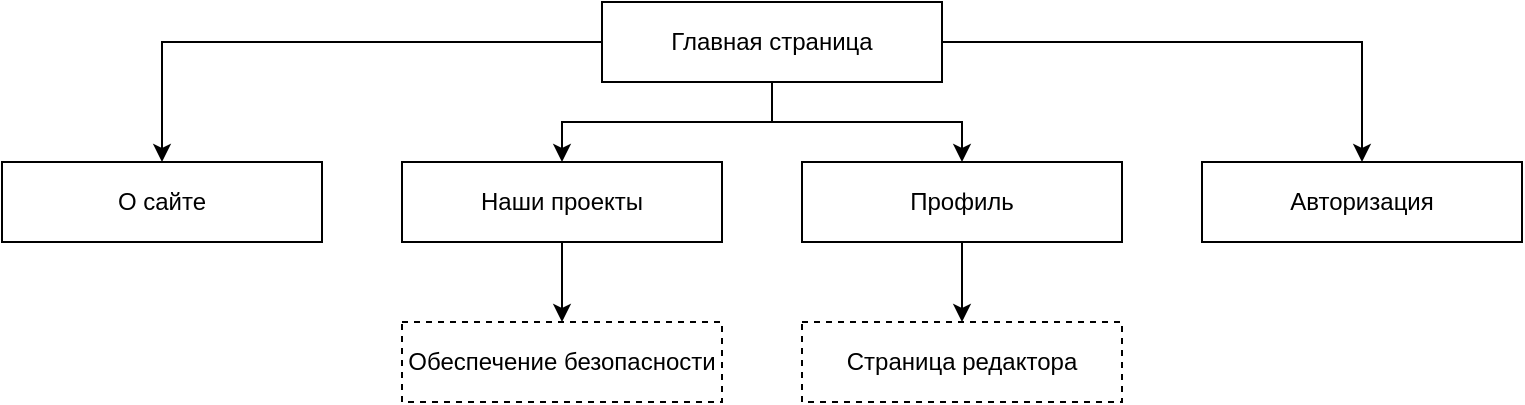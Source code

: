 <mxfile version="20.4.0" type="github">
  <diagram id="BzRdHmOQz4b6kzRNyekA" name="Страница 1">
    <mxGraphModel dx="1387" dy="788" grid="1" gridSize="10" guides="1" tooltips="1" connect="1" arrows="1" fold="1" page="1" pageScale="1" pageWidth="2336" pageHeight="1654" math="0" shadow="0">
      <root>
        <mxCell id="0" />
        <mxCell id="1" parent="0" />
        <mxCell id="JQWZ0Ph1uPiR5GWlzoZJ-6" style="edgeStyle=orthogonalEdgeStyle;rounded=0;orthogonalLoop=1;jettySize=auto;html=1;entryX=0.5;entryY=0;entryDx=0;entryDy=0;" edge="1" parent="1" source="JQWZ0Ph1uPiR5GWlzoZJ-1" target="JQWZ0Ph1uPiR5GWlzoZJ-2">
          <mxGeometry relative="1" as="geometry" />
        </mxCell>
        <mxCell id="JQWZ0Ph1uPiR5GWlzoZJ-7" style="edgeStyle=orthogonalEdgeStyle;rounded=0;orthogonalLoop=1;jettySize=auto;html=1;exitX=0.5;exitY=1;exitDx=0;exitDy=0;" edge="1" parent="1" source="JQWZ0Ph1uPiR5GWlzoZJ-1" target="JQWZ0Ph1uPiR5GWlzoZJ-3">
          <mxGeometry relative="1" as="geometry" />
        </mxCell>
        <mxCell id="JQWZ0Ph1uPiR5GWlzoZJ-8" style="edgeStyle=orthogonalEdgeStyle;rounded=0;orthogonalLoop=1;jettySize=auto;html=1;exitX=1;exitY=0.5;exitDx=0;exitDy=0;entryX=0.5;entryY=0;entryDx=0;entryDy=0;" edge="1" parent="1" source="JQWZ0Ph1uPiR5GWlzoZJ-1" target="JQWZ0Ph1uPiR5GWlzoZJ-5">
          <mxGeometry relative="1" as="geometry" />
        </mxCell>
        <mxCell id="JQWZ0Ph1uPiR5GWlzoZJ-9" style="edgeStyle=orthogonalEdgeStyle;rounded=0;orthogonalLoop=1;jettySize=auto;html=1;exitX=0.5;exitY=1;exitDx=0;exitDy=0;entryX=0.5;entryY=0;entryDx=0;entryDy=0;" edge="1" parent="1" source="JQWZ0Ph1uPiR5GWlzoZJ-1" target="JQWZ0Ph1uPiR5GWlzoZJ-4">
          <mxGeometry relative="1" as="geometry" />
        </mxCell>
        <mxCell id="JQWZ0Ph1uPiR5GWlzoZJ-1" value="Главная страница" style="rounded=0;whiteSpace=wrap;html=1;" vertex="1" parent="1">
          <mxGeometry x="580" y="200" width="170" height="40" as="geometry" />
        </mxCell>
        <mxCell id="JQWZ0Ph1uPiR5GWlzoZJ-2" value="О сайте" style="rounded=0;whiteSpace=wrap;html=1;" vertex="1" parent="1">
          <mxGeometry x="280" y="280" width="160" height="40" as="geometry" />
        </mxCell>
        <mxCell id="JQWZ0Ph1uPiR5GWlzoZJ-11" style="edgeStyle=orthogonalEdgeStyle;rounded=0;orthogonalLoop=1;jettySize=auto;html=1;exitX=0.5;exitY=1;exitDx=0;exitDy=0;" edge="1" parent="1" source="JQWZ0Ph1uPiR5GWlzoZJ-3" target="JQWZ0Ph1uPiR5GWlzoZJ-10">
          <mxGeometry relative="1" as="geometry" />
        </mxCell>
        <mxCell id="JQWZ0Ph1uPiR5GWlzoZJ-3" value="Наши проекты" style="rounded=0;whiteSpace=wrap;html=1;" vertex="1" parent="1">
          <mxGeometry x="480" y="280" width="160" height="40" as="geometry" />
        </mxCell>
        <mxCell id="JQWZ0Ph1uPiR5GWlzoZJ-15" style="edgeStyle=orthogonalEdgeStyle;rounded=0;orthogonalLoop=1;jettySize=auto;html=1;exitX=0.5;exitY=1;exitDx=0;exitDy=0;entryX=0.5;entryY=0;entryDx=0;entryDy=0;" edge="1" parent="1" source="JQWZ0Ph1uPiR5GWlzoZJ-4" target="JQWZ0Ph1uPiR5GWlzoZJ-14">
          <mxGeometry relative="1" as="geometry" />
        </mxCell>
        <mxCell id="JQWZ0Ph1uPiR5GWlzoZJ-4" value="Профиль" style="rounded=0;whiteSpace=wrap;html=1;" vertex="1" parent="1">
          <mxGeometry x="680" y="280" width="160" height="40" as="geometry" />
        </mxCell>
        <mxCell id="JQWZ0Ph1uPiR5GWlzoZJ-5" value="Авторизация" style="rounded=0;whiteSpace=wrap;html=1;" vertex="1" parent="1">
          <mxGeometry x="880" y="280" width="160" height="40" as="geometry" />
        </mxCell>
        <mxCell id="JQWZ0Ph1uPiR5GWlzoZJ-10" value="Обеспечение безопасности" style="rounded=0;whiteSpace=wrap;html=1;dashed=1;" vertex="1" parent="1">
          <mxGeometry x="480" y="360" width="160" height="40" as="geometry" />
        </mxCell>
        <mxCell id="JQWZ0Ph1uPiR5GWlzoZJ-14" value="Страница редактора" style="rounded=0;whiteSpace=wrap;html=1;dashed=1;" vertex="1" parent="1">
          <mxGeometry x="680" y="360" width="160" height="40" as="geometry" />
        </mxCell>
      </root>
    </mxGraphModel>
  </diagram>
</mxfile>
